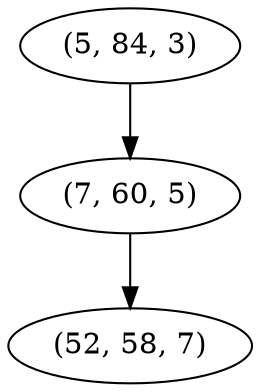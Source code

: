 digraph tree {
    "(5, 84, 3)";
    "(7, 60, 5)";
    "(52, 58, 7)";
    "(5, 84, 3)" -> "(7, 60, 5)";
    "(7, 60, 5)" -> "(52, 58, 7)";
}
